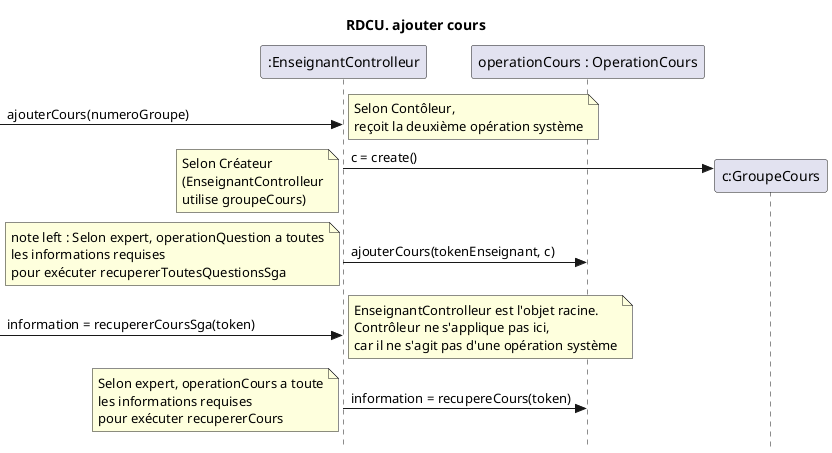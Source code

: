 @startuml creerNouveauCours
skinparam style strictuml
skinparam defaultfontname Verdana
title RDCU. ajouter cours
participant ":EnseignantControlleur" as sga
participant "operationCours : OperationCours" as map
participant "c:GroupeCours" as cours

-> sga : ajouterCours(numeroGroupe)
 note left : Selon Contôleur,\nreçoit la deuxième opération système
  create cours
  sga->cours : c = create()
  note left : Selon Créateur\n(EnseignantControlleur\nutilise groupeCours)
  sga->map : ajouterCours(tokenEnseignant, c)
  note left : note left : Selon expert, operationQuestion a toutes\nles informations requises\npour exécuter recupererToutesQuestionsSga
  -> sga : information = recupererCoursSga(token)
  note left : EnseignantControlleur est l'objet racine.\nContrôleur ne s'applique pas ici,\ncar il ne s'agit pas d'une opération système
  sga -> map : information = recupereCours(token)
  note left : Selon expert, operationCours a toute\nles informations requises\npour exécuter recupererCours
  @enduml
